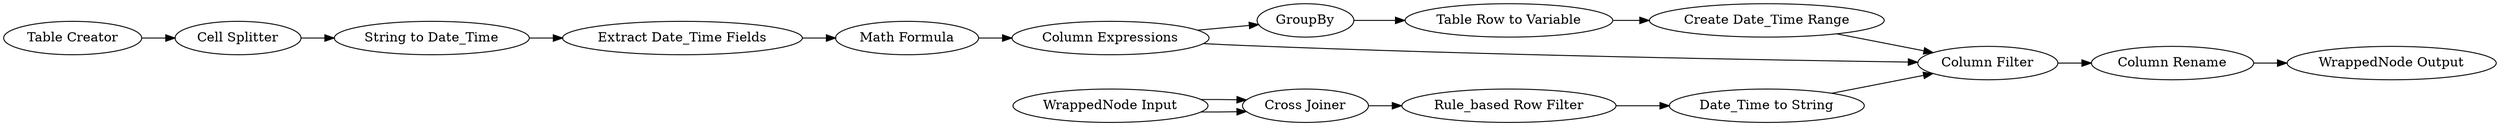 digraph {
	1 [label="Table Creator"]
	2 [label="Cell Splitter"]
	17 [label="Extract Date_Time Fields"]
	20 [label="Math Formula"]
	21 [label="Column Expressions"]
	22 [label="String to Date_Time"]
	29 [label=GroupBy]
	30 [label="Table Row to Variable"]
	31 [label="Create Date_Time Range"]
	32 [label="Cross Joiner"]
	34 [label="Rule_based Row Filter"]
	35 [label="WrappedNode Input"]
	36 [label="WrappedNode Output"]
	37 [label="Date_Time to String"]
	38 [label="Column Filter"]
	39 [label="Column Rename"]
	32 -> 34
	34 -> 37
	35 -> 32
	35 -> 32
	37 -> 38
	38 -> 39
	39 -> 36
	1 -> 2
	2 -> 22
	17 -> 20
	20 -> 21
	21 -> 29
	21 -> 38
	22 -> 17
	29 -> 30
	30 -> 31
	31 -> 38
	rankdir=LR
}
